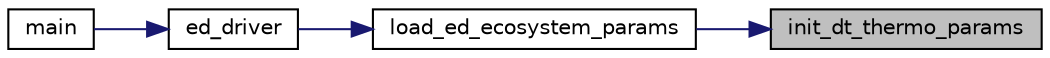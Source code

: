 digraph "init_dt_thermo_params"
{
 // LATEX_PDF_SIZE
  edge [fontname="Helvetica",fontsize="10",labelfontname="Helvetica",labelfontsize="10"];
  node [fontname="Helvetica",fontsize="10",shape=record];
  rankdir="RL";
  Node1 [label="init_dt_thermo_params",height=0.2,width=0.4,color="black", fillcolor="grey75", style="filled", fontcolor="black",tooltip=" "];
  Node1 -> Node2 [dir="back",color="midnightblue",fontsize="10",style="solid"];
  Node2 [label="load_ed_ecosystem_params",height=0.2,width=0.4,color="black", fillcolor="white", style="filled",URL="$ed__params_8f90.html#af74bdb1b6959fc9b59288f80e8832f14",tooltip=" "];
  Node2 -> Node3 [dir="back",color="midnightblue",fontsize="10",style="solid"];
  Node3 [label="ed_driver",height=0.2,width=0.4,color="black", fillcolor="white", style="filled",URL="$ed__driver_8_f90.html#a5706bd8bee60960fe8166de1870e47da",tooltip=" "];
  Node3 -> Node4 [dir="back",color="midnightblue",fontsize="10",style="solid"];
  Node4 [label="main",height=0.2,width=0.4,color="black", fillcolor="white", style="filled",URL="$edmain_8_f90.html#a8ec2266d83cd6c0b762cbcbc92c0af3d",tooltip=" "];
}
